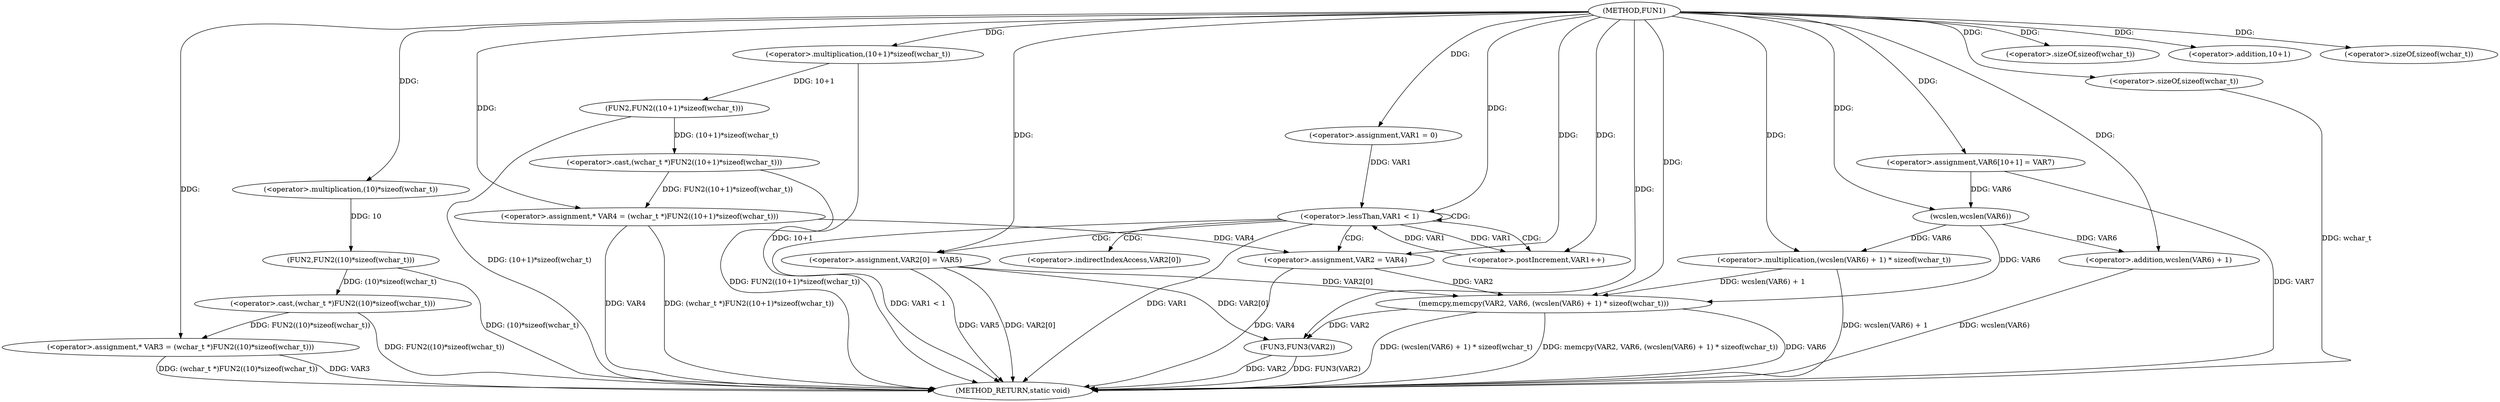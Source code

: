 digraph FUN1 {  
"1000100" [label = "(METHOD,FUN1)" ]
"1000161" [label = "(METHOD_RETURN,static void)" ]
"1000105" [label = "(<operator>.assignment,* VAR3 = (wchar_t *)FUN2((10)*sizeof(wchar_t)))" ]
"1000107" [label = "(<operator>.cast,(wchar_t *)FUN2((10)*sizeof(wchar_t)))" ]
"1000109" [label = "(FUN2,FUN2((10)*sizeof(wchar_t)))" ]
"1000110" [label = "(<operator>.multiplication,(10)*sizeof(wchar_t))" ]
"1000112" [label = "(<operator>.sizeOf,sizeof(wchar_t))" ]
"1000115" [label = "(<operator>.assignment,* VAR4 = (wchar_t *)FUN2((10+1)*sizeof(wchar_t)))" ]
"1000117" [label = "(<operator>.cast,(wchar_t *)FUN2((10+1)*sizeof(wchar_t)))" ]
"1000119" [label = "(FUN2,FUN2((10+1)*sizeof(wchar_t)))" ]
"1000120" [label = "(<operator>.multiplication,(10+1)*sizeof(wchar_t))" ]
"1000121" [label = "(<operator>.addition,10+1)" ]
"1000124" [label = "(<operator>.sizeOf,sizeof(wchar_t))" ]
"1000127" [label = "(<operator>.assignment,VAR1 = 0)" ]
"1000130" [label = "(<operator>.lessThan,VAR1 < 1)" ]
"1000133" [label = "(<operator>.postIncrement,VAR1++)" ]
"1000136" [label = "(<operator>.assignment,VAR2 = VAR4)" ]
"1000139" [label = "(<operator>.assignment,VAR2[0] = VAR5)" ]
"1000146" [label = "(<operator>.assignment,VAR6[10+1] = VAR7)" ]
"1000149" [label = "(memcpy,memcpy(VAR2, VAR6, (wcslen(VAR6) + 1) * sizeof(wchar_t)))" ]
"1000152" [label = "(<operator>.multiplication,(wcslen(VAR6) + 1) * sizeof(wchar_t))" ]
"1000153" [label = "(<operator>.addition,wcslen(VAR6) + 1)" ]
"1000154" [label = "(wcslen,wcslen(VAR6))" ]
"1000157" [label = "(<operator>.sizeOf,sizeof(wchar_t))" ]
"1000159" [label = "(FUN3,FUN3(VAR2))" ]
"1000140" [label = "(<operator>.indirectIndexAccess,VAR2[0])" ]
  "1000130" -> "1000161"  [ label = "DDG: VAR1 < 1"] 
  "1000159" -> "1000161"  [ label = "DDG: VAR2"] 
  "1000157" -> "1000161"  [ label = "DDG: wchar_t"] 
  "1000153" -> "1000161"  [ label = "DDG: wcslen(VAR6)"] 
  "1000136" -> "1000161"  [ label = "DDG: VAR4"] 
  "1000117" -> "1000161"  [ label = "DDG: FUN2((10+1)*sizeof(wchar_t))"] 
  "1000115" -> "1000161"  [ label = "DDG: VAR4"] 
  "1000130" -> "1000161"  [ label = "DDG: VAR1"] 
  "1000159" -> "1000161"  [ label = "DDG: FUN3(VAR2)"] 
  "1000115" -> "1000161"  [ label = "DDG: (wchar_t *)FUN2((10+1)*sizeof(wchar_t))"] 
  "1000105" -> "1000161"  [ label = "DDG: (wchar_t *)FUN2((10)*sizeof(wchar_t))"] 
  "1000149" -> "1000161"  [ label = "DDG: VAR6"] 
  "1000139" -> "1000161"  [ label = "DDG: VAR2[0]"] 
  "1000149" -> "1000161"  [ label = "DDG: (wcslen(VAR6) + 1) * sizeof(wchar_t)"] 
  "1000120" -> "1000161"  [ label = "DDG: 10+1"] 
  "1000149" -> "1000161"  [ label = "DDG: memcpy(VAR2, VAR6, (wcslen(VAR6) + 1) * sizeof(wchar_t))"] 
  "1000146" -> "1000161"  [ label = "DDG: VAR7"] 
  "1000152" -> "1000161"  [ label = "DDG: wcslen(VAR6) + 1"] 
  "1000109" -> "1000161"  [ label = "DDG: (10)*sizeof(wchar_t)"] 
  "1000119" -> "1000161"  [ label = "DDG: (10+1)*sizeof(wchar_t)"] 
  "1000139" -> "1000161"  [ label = "DDG: VAR5"] 
  "1000105" -> "1000161"  [ label = "DDG: VAR3"] 
  "1000107" -> "1000161"  [ label = "DDG: FUN2((10)*sizeof(wchar_t))"] 
  "1000107" -> "1000105"  [ label = "DDG: FUN2((10)*sizeof(wchar_t))"] 
  "1000100" -> "1000105"  [ label = "DDG: "] 
  "1000109" -> "1000107"  [ label = "DDG: (10)*sizeof(wchar_t)"] 
  "1000110" -> "1000109"  [ label = "DDG: 10"] 
  "1000100" -> "1000110"  [ label = "DDG: "] 
  "1000100" -> "1000112"  [ label = "DDG: "] 
  "1000117" -> "1000115"  [ label = "DDG: FUN2((10+1)*sizeof(wchar_t))"] 
  "1000100" -> "1000115"  [ label = "DDG: "] 
  "1000119" -> "1000117"  [ label = "DDG: (10+1)*sizeof(wchar_t)"] 
  "1000120" -> "1000119"  [ label = "DDG: 10+1"] 
  "1000100" -> "1000120"  [ label = "DDG: "] 
  "1000100" -> "1000121"  [ label = "DDG: "] 
  "1000100" -> "1000124"  [ label = "DDG: "] 
  "1000100" -> "1000127"  [ label = "DDG: "] 
  "1000133" -> "1000130"  [ label = "DDG: VAR1"] 
  "1000127" -> "1000130"  [ label = "DDG: VAR1"] 
  "1000100" -> "1000130"  [ label = "DDG: "] 
  "1000130" -> "1000133"  [ label = "DDG: VAR1"] 
  "1000100" -> "1000133"  [ label = "DDG: "] 
  "1000115" -> "1000136"  [ label = "DDG: VAR4"] 
  "1000100" -> "1000136"  [ label = "DDG: "] 
  "1000100" -> "1000139"  [ label = "DDG: "] 
  "1000100" -> "1000146"  [ label = "DDG: "] 
  "1000139" -> "1000149"  [ label = "DDG: VAR2[0]"] 
  "1000136" -> "1000149"  [ label = "DDG: VAR2"] 
  "1000100" -> "1000149"  [ label = "DDG: "] 
  "1000154" -> "1000149"  [ label = "DDG: VAR6"] 
  "1000152" -> "1000149"  [ label = "DDG: wcslen(VAR6) + 1"] 
  "1000154" -> "1000152"  [ label = "DDG: VAR6"] 
  "1000100" -> "1000152"  [ label = "DDG: "] 
  "1000154" -> "1000153"  [ label = "DDG: VAR6"] 
  "1000146" -> "1000154"  [ label = "DDG: VAR6"] 
  "1000100" -> "1000154"  [ label = "DDG: "] 
  "1000100" -> "1000153"  [ label = "DDG: "] 
  "1000100" -> "1000157"  [ label = "DDG: "] 
  "1000139" -> "1000159"  [ label = "DDG: VAR2[0]"] 
  "1000149" -> "1000159"  [ label = "DDG: VAR2"] 
  "1000100" -> "1000159"  [ label = "DDG: "] 
  "1000130" -> "1000130"  [ label = "CDG: "] 
  "1000130" -> "1000139"  [ label = "CDG: "] 
  "1000130" -> "1000133"  [ label = "CDG: "] 
  "1000130" -> "1000136"  [ label = "CDG: "] 
  "1000130" -> "1000140"  [ label = "CDG: "] 
}
